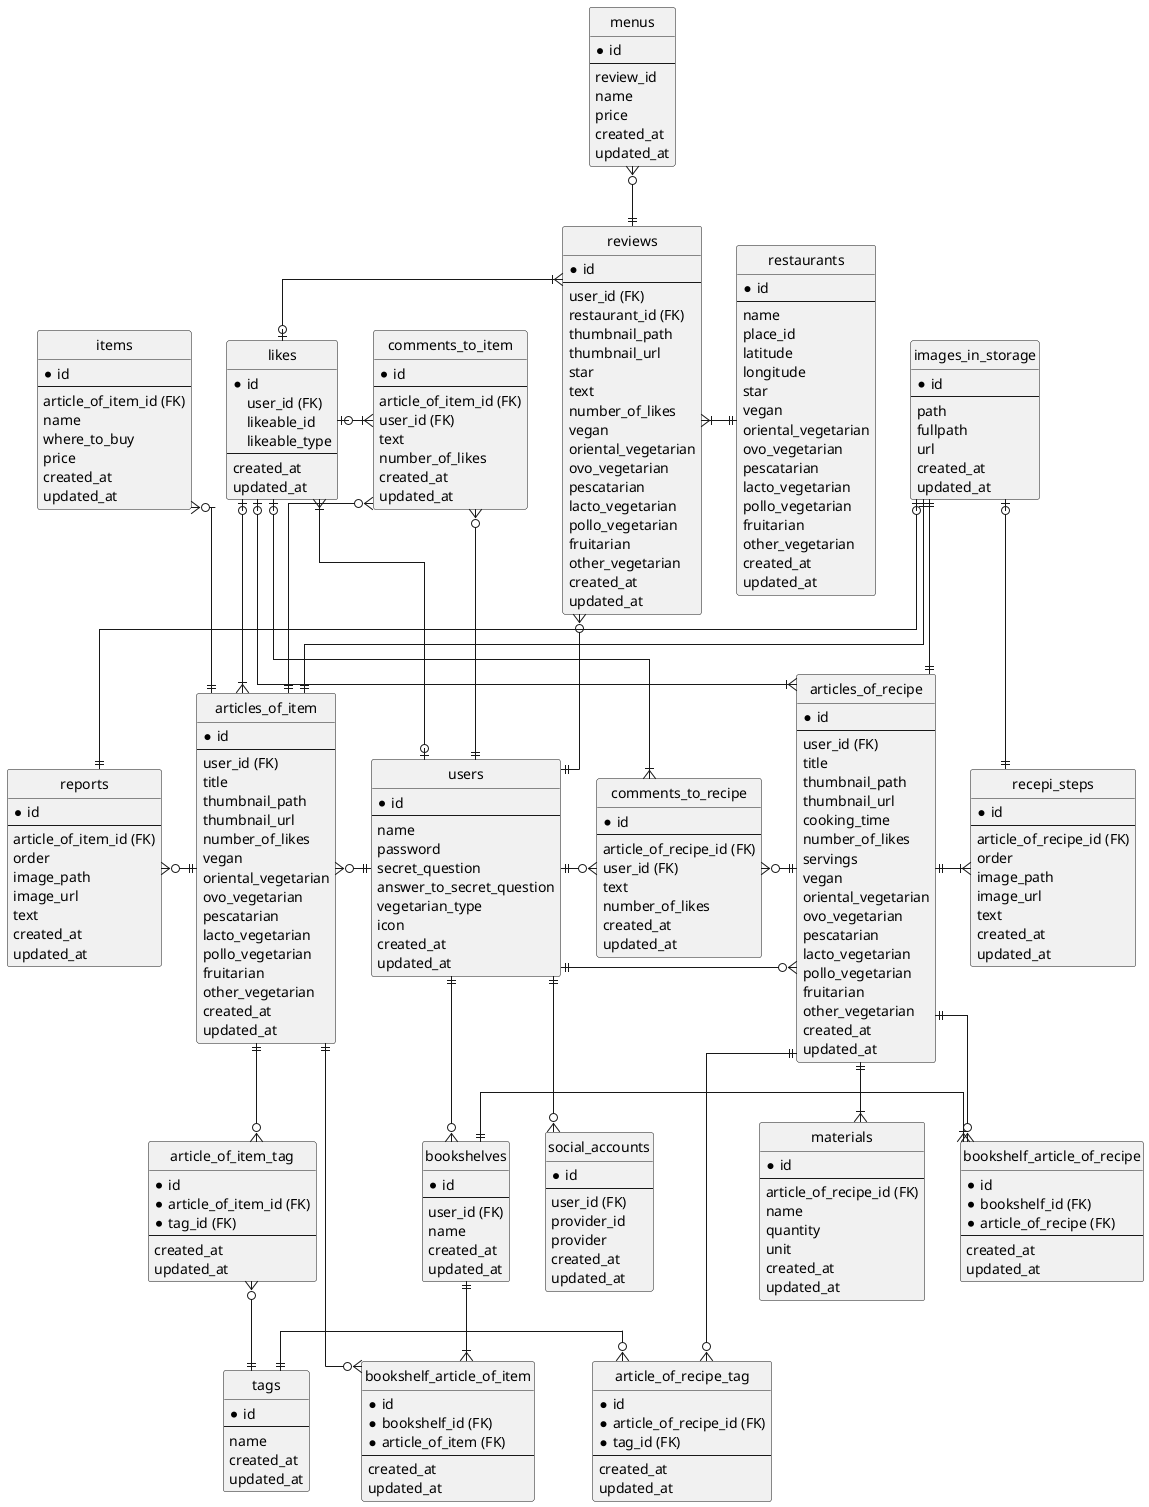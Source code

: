 @startuml VegEvery
' hide the spot
hide circle

' avoid problems with angled crows feet
skinparam linetype ortho


entity "users" as users {
  *id
  --
  name
  password
  secret_question
  answer_to_secret_question
  vegetarian_type
  icon
  created_at
  updated_at
}

entity "social_accounts" as social_accounts {
  *id
  --
  user_id (FK)
  provider_id
  provider
  created_at
  updated_at
}

entity "articles_of_recipe" as articles_of_recipe {
  *id
  --
  user_id (FK)
  title
  thumbnail_path
  thumbnail_url
  cooking_time
  number_of_likes
  servings
  vegan
  oriental_vegetarian
  ovo_vegetarian
  pescatarian
  lacto_vegetarian
  pollo_vegetarian
  fruitarian
  other_vegetarian
  created_at
  updated_at
}

entity "recepi_steps" as recepi_steps {
  *id
  --
  article_of_recipe_id (FK)
  order
  image_path
  image_url
  text
  created_at
  updated_at
}

entity "materials" as materials {
  *id
  --
  article_of_recipe_id (FK)
  name
  quantity
  unit
  created_at
  updated_at
}

entity "articles_of_item" as articles_of_item {
  *id
  --
  user_id (FK)
  title
  thumbnail_path
  thumbnail_url
  number_of_likes
  vegan
  oriental_vegetarian
  ovo_vegetarian
  pescatarian
  lacto_vegetarian
  pollo_vegetarian
  fruitarian
  other_vegetarian
  created_at
  updated_at
}

entity "items" as items {
  *id
  --
  article_of_item_id (FK)
  name
  where_to_buy
  price
  created_at
  updated_at
}

entity "reports" as reports {
  *id
  --
  article_of_item_id (FK)
  order
  image_path
  image_url
  text
  created_at
  updated_at
}

entity "comments_to_recipe" as comments_to_recipe {
  *id
  --
  article_of_recipe_id (FK)
  user_id (FK)
  text
  number_of_likes
  created_at
  updated_at
}

entity "comments_to_item" as comments_to_item {
  *id
  --
  article_of_item_id (FK)
  user_id (FK)
  text
  number_of_likes
  created_at
  updated_at
}

entity "tags" as tags {
  *id
  --
  name
  created_at
  updated_at
}

entity "article_of_recipe_tag" as article_of_recipe_tag {
  *id
  *article_of_recipe_id (FK)
  *tag_id (FK)
  --
  created_at
  updated_at
}

entity "article_of_item_tag" as article_of_item_tag {
  *id
  *article_of_item_id (FK)
  *tag_id (FK)
  --
  created_at
  updated_at
}

entity "restaurants" as restaurants {
  *id
  --
  name
  place_id
  latitude
  longitude
  star
  vegan
  oriental_vegetarian
  ovo_vegetarian
  pescatarian
  lacto_vegetarian
  pollo_vegetarian
  fruitarian
  other_vegetarian
  created_at
  updated_at
}

entity "reviews" as reviews {
  *id
  --
  user_id (FK)
  restaurant_id (FK)
  thumbnail_path
  thumbnail_url
  star
  text
  number_of_likes
  vegan
  oriental_vegetarian
  ovo_vegetarian
  pescatarian
  lacto_vegetarian
  pollo_vegetarian
  fruitarian
  other_vegetarian
  created_at
  updated_at
}

entity "menus" as menus {
  *id
  --
  review_id
  name
  price
  created_at
  updated_at
}

entity "bookshelves" as bookshelves {
  *id
  --
  user_id (FK)
  name
  created_at
  updated_at
}

entity "bookshelf_article_of_recipe" as bookshelf_article_of_recipe {
  *id
  *bookshelf_id (FK)
  *article_of_recipe (FK)
  --
  created_at
  updated_at
}

entity "bookshelf_article_of_item" as bookshelf_article_of_item {
  *id
  *bookshelf_id (FK)
  *article_of_item (FK)
  --
  created_at
  updated_at
}

entity "likes" as likes {
  *id
  user_id (FK)
  likeable_id
  likeable_type
  --
  created_at
  updated_at
}

entity "images_in_storage" as images_in_storage {
  *id
  --
  path
  fullpath
  url
  created_at
  updated_at
}

users ||--o{ social_accounts
users ||-r-o{ articles_of_recipe
articles_of_recipe ||-r-|{ recepi_steps
articles_of_recipe ||--|{ materials
articles_of_recipe ||--o{ article_of_recipe_tag
tags ||-r-o{ article_of_recipe_tag
articles_of_recipe ||-l-o{ comments_to_recipe
users ||-r-o{ comments_to_recipe
users ||-l-o{articles_of_item
articles_of_item ||--o{ article_of_item_tag
tags ||-u-o{ article_of_item_tag
articles_of_item ||-u-o{ comments_to_item
articles_of_item ||-u-o{ items
articles_of_item ||-l-o{ reports
users ||-l-o{ comments_to_item
users ||-d-o{bookshelves
bookshelves ||-r-|{bookshelf_article_of_recipe
articles_of_recipe ||--o{bookshelf_article_of_recipe
bookshelves ||--|{bookshelf_article_of_item
articles_of_item ||--o{bookshelf_article_of_item
users ||-u-o{reviews
menus }o--|| reviews
restaurants ||-l-|{ reviews
users |o-l-|{ likes
likes |o-r-|{ articles_of_recipe
likes |o-r-|{ articles_of_item
likes |o-r-|{ comments_to_recipe
likes |o-r-|{ comments_to_item
likes |o-r-|{ reviews
images_in_storage ||--|| articles_of_recipe
images_in_storage||--|| articles_of_item
images_in_storage |o-r-|| recepi_steps
images_in_storage|o--|| reports

@enduml
